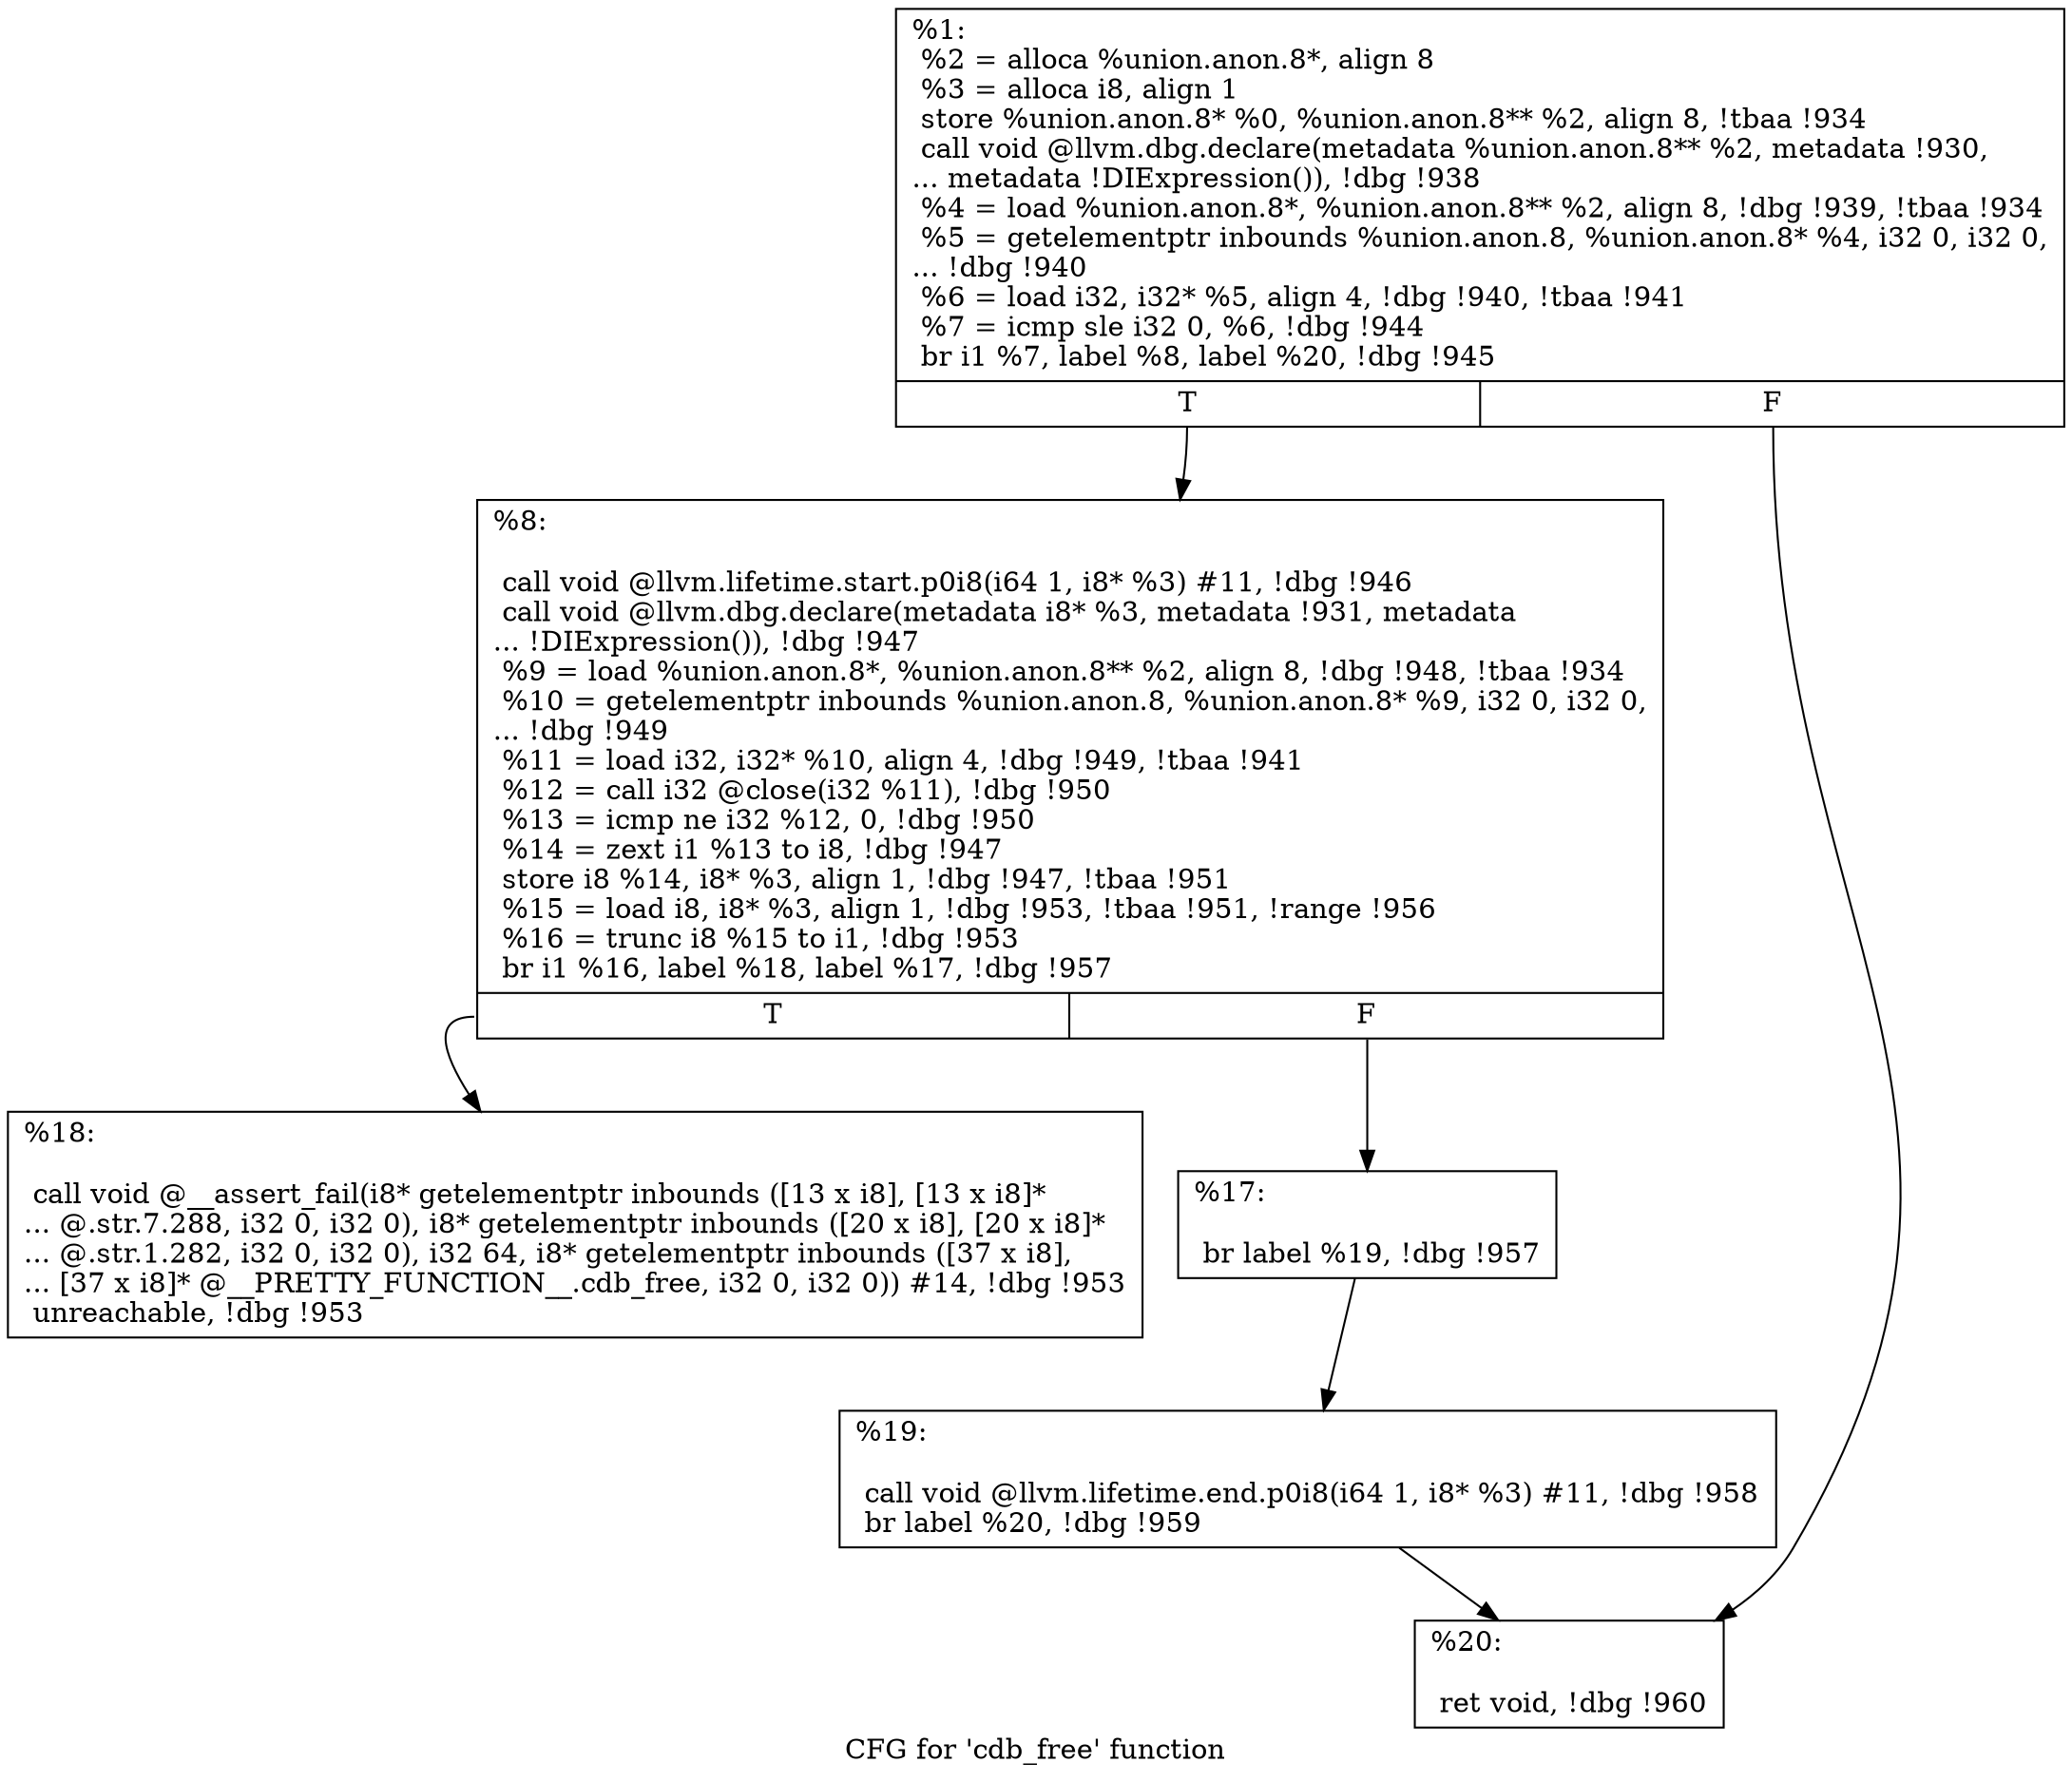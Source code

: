 digraph "CFG for 'cdb_free' function" {
	label="CFG for 'cdb_free' function";

	Node0x2534150 [shape=record,label="{%1:\l  %2 = alloca %union.anon.8*, align 8\l  %3 = alloca i8, align 1\l  store %union.anon.8* %0, %union.anon.8** %2, align 8, !tbaa !934\l  call void @llvm.dbg.declare(metadata %union.anon.8** %2, metadata !930,\l... metadata !DIExpression()), !dbg !938\l  %4 = load %union.anon.8*, %union.anon.8** %2, align 8, !dbg !939, !tbaa !934\l  %5 = getelementptr inbounds %union.anon.8, %union.anon.8* %4, i32 0, i32 0,\l... !dbg !940\l  %6 = load i32, i32* %5, align 4, !dbg !940, !tbaa !941\l  %7 = icmp sle i32 0, %6, !dbg !944\l  br i1 %7, label %8, label %20, !dbg !945\l|{<s0>T|<s1>F}}"];
	Node0x2534150:s0 -> Node0x2534950;
	Node0x2534150:s1 -> Node0x2534a90;
	Node0x2534950 [shape=record,label="{%8:\l\l  call void @llvm.lifetime.start.p0i8(i64 1, i8* %3) #11, !dbg !946\l  call void @llvm.dbg.declare(metadata i8* %3, metadata !931, metadata\l... !DIExpression()), !dbg !947\l  %9 = load %union.anon.8*, %union.anon.8** %2, align 8, !dbg !948, !tbaa !934\l  %10 = getelementptr inbounds %union.anon.8, %union.anon.8* %9, i32 0, i32 0,\l... !dbg !949\l  %11 = load i32, i32* %10, align 4, !dbg !949, !tbaa !941\l  %12 = call i32 @close(i32 %11), !dbg !950\l  %13 = icmp ne i32 %12, 0, !dbg !950\l  %14 = zext i1 %13 to i8, !dbg !947\l  store i8 %14, i8* %3, align 1, !dbg !947, !tbaa !951\l  %15 = load i8, i8* %3, align 1, !dbg !953, !tbaa !951, !range !956\l  %16 = trunc i8 %15 to i1, !dbg !953\l  br i1 %16, label %18, label %17, !dbg !957\l|{<s0>T|<s1>F}}"];
	Node0x2534950:s0 -> Node0x25349f0;
	Node0x2534950:s1 -> Node0x25349a0;
	Node0x25349a0 [shape=record,label="{%17:\l\l  br label %19, !dbg !957\l}"];
	Node0x25349a0 -> Node0x2534a40;
	Node0x25349f0 [shape=record,label="{%18:\l\l  call void @__assert_fail(i8* getelementptr inbounds ([13 x i8], [13 x i8]*\l... @.str.7.288, i32 0, i32 0), i8* getelementptr inbounds ([20 x i8], [20 x i8]*\l... @.str.1.282, i32 0, i32 0), i32 64, i8* getelementptr inbounds ([37 x i8],\l... [37 x i8]* @__PRETTY_FUNCTION__.cdb_free, i32 0, i32 0)) #14, !dbg !953\l  unreachable, !dbg !953\l}"];
	Node0x2534a40 [shape=record,label="{%19:\l\l  call void @llvm.lifetime.end.p0i8(i64 1, i8* %3) #11, !dbg !958\l  br label %20, !dbg !959\l}"];
	Node0x2534a40 -> Node0x2534a90;
	Node0x2534a90 [shape=record,label="{%20:\l\l  ret void, !dbg !960\l}"];
}
